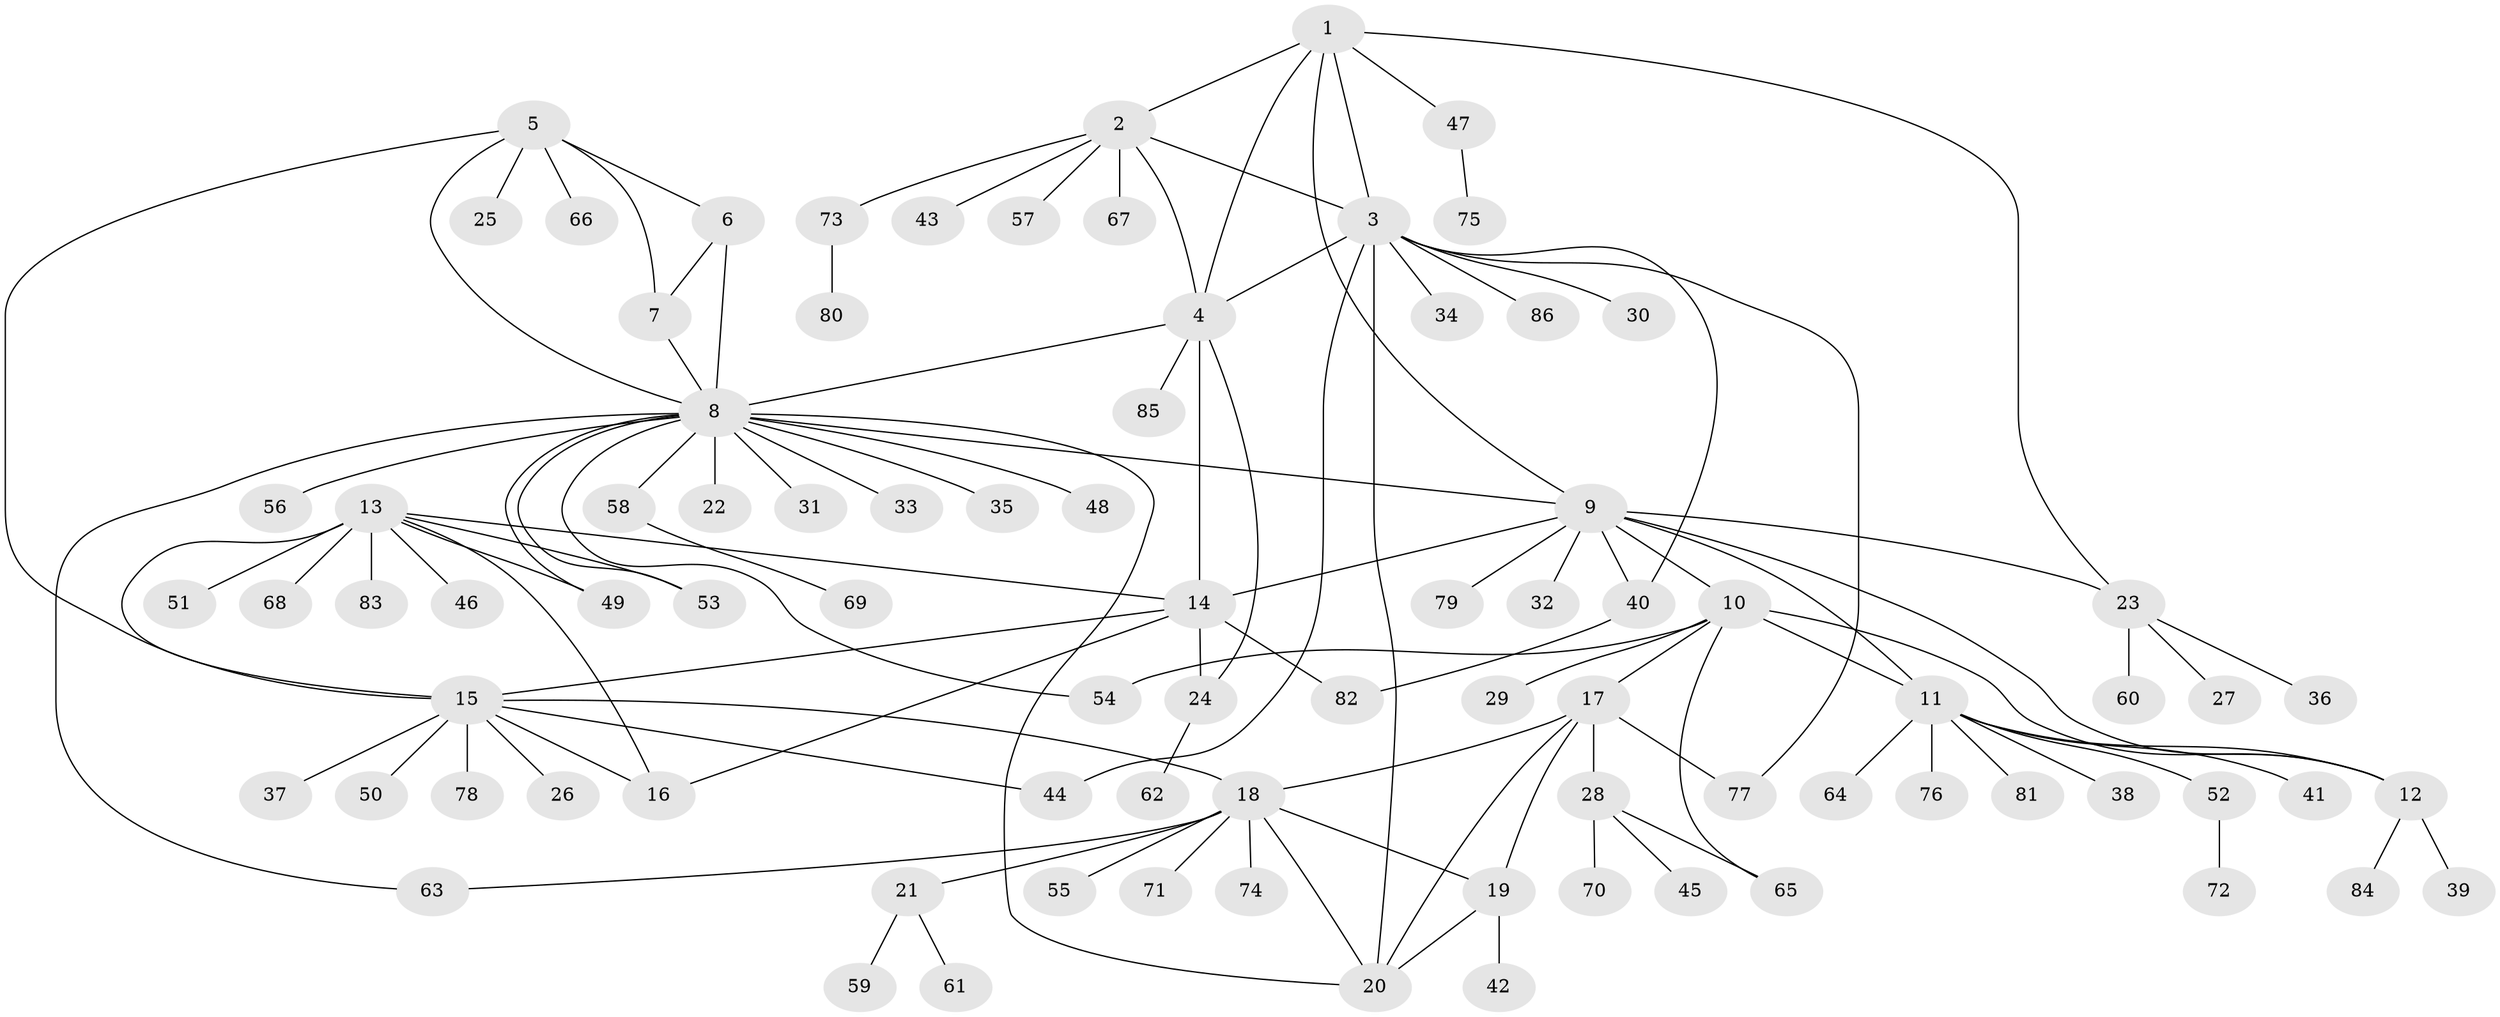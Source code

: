 // coarse degree distribution, {7: 0.029411764705882353, 10: 0.014705882352941176, 8: 0.029411764705882353, 5: 0.029411764705882353, 2: 0.14705882352941177, 15: 0.029411764705882353, 9: 0.029411764705882353, 4: 0.029411764705882353, 6: 0.014705882352941176, 1: 0.6176470588235294, 3: 0.029411764705882353}
// Generated by graph-tools (version 1.1) at 2025/42/03/06/25 10:42:09]
// undirected, 86 vertices, 117 edges
graph export_dot {
graph [start="1"]
  node [color=gray90,style=filled];
  1;
  2;
  3;
  4;
  5;
  6;
  7;
  8;
  9;
  10;
  11;
  12;
  13;
  14;
  15;
  16;
  17;
  18;
  19;
  20;
  21;
  22;
  23;
  24;
  25;
  26;
  27;
  28;
  29;
  30;
  31;
  32;
  33;
  34;
  35;
  36;
  37;
  38;
  39;
  40;
  41;
  42;
  43;
  44;
  45;
  46;
  47;
  48;
  49;
  50;
  51;
  52;
  53;
  54;
  55;
  56;
  57;
  58;
  59;
  60;
  61;
  62;
  63;
  64;
  65;
  66;
  67;
  68;
  69;
  70;
  71;
  72;
  73;
  74;
  75;
  76;
  77;
  78;
  79;
  80;
  81;
  82;
  83;
  84;
  85;
  86;
  1 -- 2;
  1 -- 3;
  1 -- 4;
  1 -- 9;
  1 -- 23;
  1 -- 47;
  2 -- 3;
  2 -- 4;
  2 -- 43;
  2 -- 57;
  2 -- 67;
  2 -- 73;
  3 -- 4;
  3 -- 20;
  3 -- 30;
  3 -- 34;
  3 -- 40;
  3 -- 44;
  3 -- 77;
  3 -- 86;
  4 -- 8;
  4 -- 14;
  4 -- 24;
  4 -- 85;
  5 -- 6;
  5 -- 7;
  5 -- 8;
  5 -- 15;
  5 -- 25;
  5 -- 66;
  6 -- 7;
  6 -- 8;
  7 -- 8;
  8 -- 9;
  8 -- 20;
  8 -- 22;
  8 -- 31;
  8 -- 33;
  8 -- 35;
  8 -- 48;
  8 -- 49;
  8 -- 53;
  8 -- 54;
  8 -- 56;
  8 -- 58;
  8 -- 63;
  9 -- 10;
  9 -- 11;
  9 -- 12;
  9 -- 14;
  9 -- 23;
  9 -- 32;
  9 -- 40;
  9 -- 79;
  10 -- 11;
  10 -- 12;
  10 -- 17;
  10 -- 29;
  10 -- 54;
  10 -- 65;
  11 -- 12;
  11 -- 38;
  11 -- 41;
  11 -- 52;
  11 -- 64;
  11 -- 76;
  11 -- 81;
  12 -- 39;
  12 -- 84;
  13 -- 14;
  13 -- 15;
  13 -- 16;
  13 -- 46;
  13 -- 49;
  13 -- 51;
  13 -- 53;
  13 -- 68;
  13 -- 83;
  14 -- 15;
  14 -- 16;
  14 -- 24;
  14 -- 82;
  15 -- 16;
  15 -- 18;
  15 -- 26;
  15 -- 37;
  15 -- 44;
  15 -- 50;
  15 -- 78;
  17 -- 18;
  17 -- 19;
  17 -- 20;
  17 -- 28;
  17 -- 77;
  18 -- 19;
  18 -- 20;
  18 -- 21;
  18 -- 55;
  18 -- 63;
  18 -- 71;
  18 -- 74;
  19 -- 20;
  19 -- 42;
  21 -- 59;
  21 -- 61;
  23 -- 27;
  23 -- 36;
  23 -- 60;
  24 -- 62;
  28 -- 45;
  28 -- 65;
  28 -- 70;
  40 -- 82;
  47 -- 75;
  52 -- 72;
  58 -- 69;
  73 -- 80;
}
